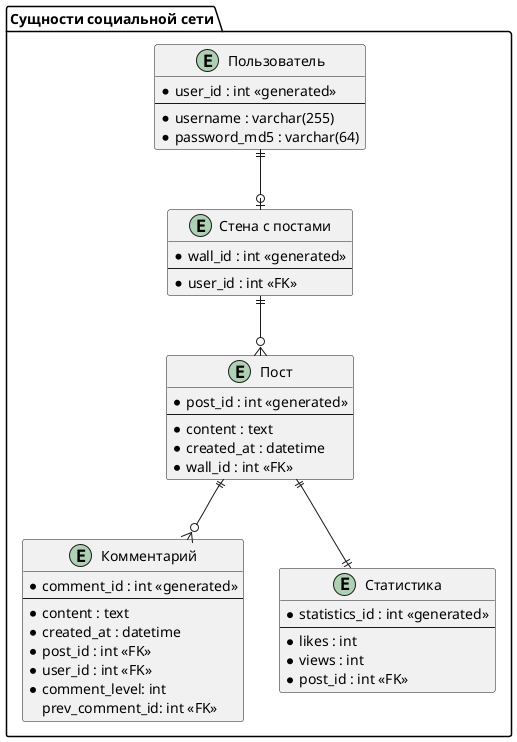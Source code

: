 @startuml Social_Network_ER

package "Сущности социальной сети" {
    entity "Пользователь" as User {
        * user_id : int <<generated>>
        --
        * username : varchar(255)
        * password_md5 : varchar(64)
    }
    entity "Стена с постами" as Wall {
        * wall_id : int <<generated>>
        --
        * user_id : int <<FK>>
    }
    entity "Пост" as Post {
        * post_id : int <<generated>>
        --
        * content : text
        * created_at : datetime
        * wall_id : int <<FK>>
    }
    entity "Комментарий" as Comment {
        * comment_id : int <<generated>>
        --
        * content : text
        * created_at : datetime
        * post_id : int <<FK>>
        * user_id : int <<FK>>
        * comment_level: int
        prev_comment_id: int <<FK>>
    }
    entity "Статистика" as Statistics {
        * statistics_id : int <<generated>>
        --
        * likes : int
        * views : int
        * post_id : int <<FK>>
    }
}

User ||--o| Wall
Wall ||--o{ Post
Post ||--o{ Comment
Post ||--|| Statistics
@enduml